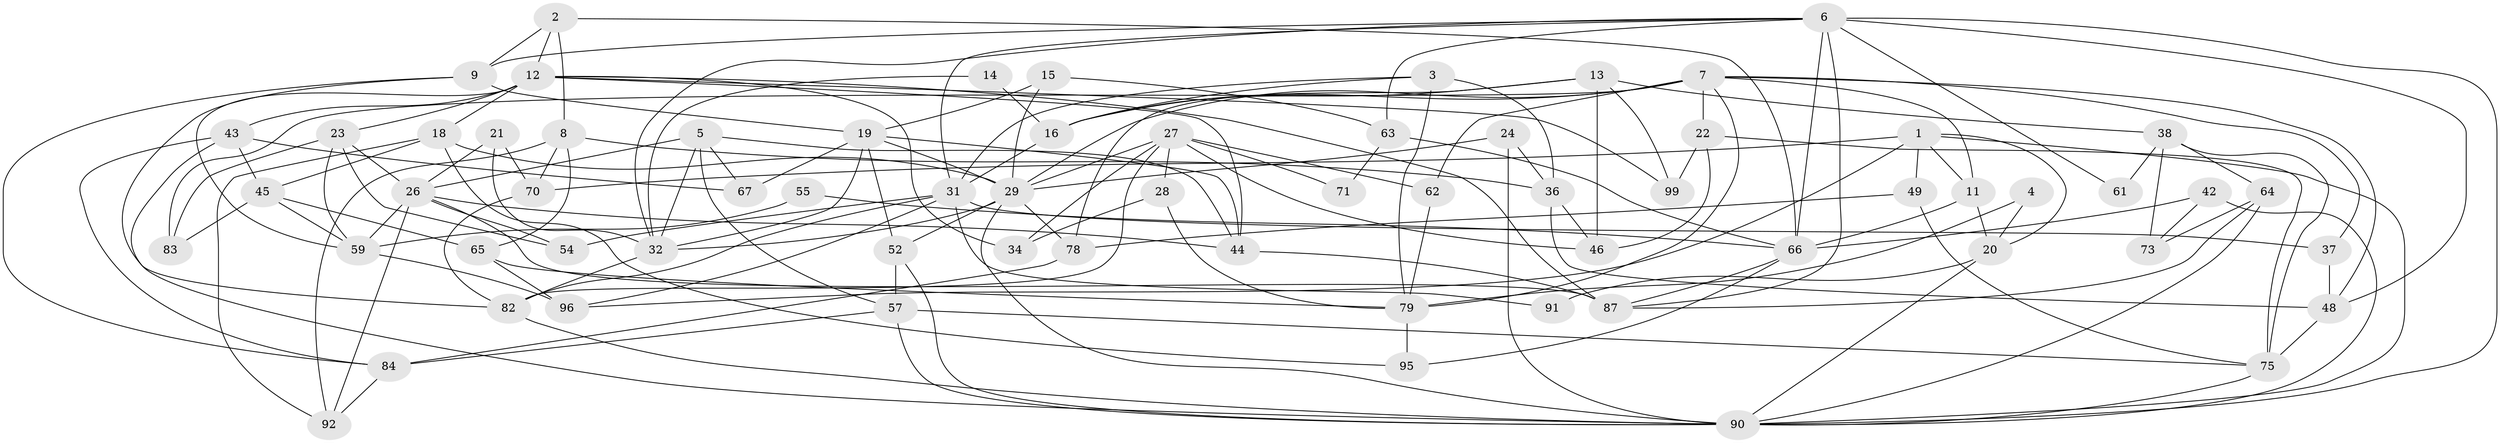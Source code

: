 // original degree distribution, {3: 0.32, 4: 0.29, 5: 0.14, 6: 0.09, 7: 0.04, 2: 0.1, 8: 0.02}
// Generated by graph-tools (version 1.1) at 2025/41/03/06/25 10:41:55]
// undirected, 67 vertices, 160 edges
graph export_dot {
graph [start="1"]
  node [color=gray90,style=filled];
  1 [super="+39"];
  2;
  3 [super="+53"];
  4;
  5 [super="+74"];
  6 [super="+10"];
  7 [super="+56"];
  8 [super="+25"];
  9 [super="+30"];
  11 [super="+72"];
  12 [super="+81"];
  13 [super="+17"];
  14;
  15;
  16 [super="+41"];
  18 [super="+77"];
  19 [super="+50"];
  20 [super="+33"];
  21;
  22;
  23 [super="+35"];
  24;
  26 [super="+88"];
  27 [super="+80"];
  28;
  29 [super="+97"];
  31 [super="+47"];
  32 [super="+40"];
  34;
  36 [super="+68"];
  37;
  38 [super="+60"];
  42;
  43 [super="+58"];
  44 [super="+86"];
  45;
  46;
  48 [super="+51"];
  49;
  52;
  54;
  55;
  57 [super="+76"];
  59 [super="+69"];
  61;
  62;
  63;
  64;
  65;
  66 [super="+93"];
  67;
  70;
  71;
  73;
  75 [super="+89"];
  78 [super="+85"];
  79 [super="+98"];
  82;
  83;
  84;
  87 [super="+94"];
  90 [super="+100"];
  91;
  92;
  95;
  96;
  99;
  1 -- 70;
  1 -- 20;
  1 -- 96;
  1 -- 49;
  1 -- 90;
  1 -- 11;
  2 -- 12;
  2 -- 8;
  2 -- 9;
  2 -- 66;
  3 -- 16;
  3 -- 79;
  3 -- 36;
  3 -- 31;
  4 -- 79 [weight=2];
  4 -- 20;
  5 -- 44;
  5 -- 67;
  5 -- 57;
  5 -- 26;
  5 -- 32;
  6 -- 63;
  6 -- 9;
  6 -- 61 [weight=2];
  6 -- 32;
  6 -- 48;
  6 -- 87;
  6 -- 90;
  6 -- 31;
  6 -- 66;
  7 -- 29;
  7 -- 62;
  7 -- 83;
  7 -- 79;
  7 -- 48;
  7 -- 16;
  7 -- 37;
  7 -- 22;
  7 -- 11;
  8 -- 70;
  8 -- 36;
  8 -- 92;
  8 -- 65;
  9 -- 84;
  9 -- 82;
  9 -- 19;
  11 -- 66;
  11 -- 20;
  12 -- 34;
  12 -- 87 [weight=2];
  12 -- 18;
  12 -- 44;
  12 -- 99;
  12 -- 23;
  12 -- 43;
  12 -- 59;
  13 -- 38;
  13 -- 16;
  13 -- 99;
  13 -- 46;
  13 -- 78;
  14 -- 16;
  14 -- 32;
  15 -- 63;
  15 -- 29;
  15 -- 19;
  16 -- 31;
  18 -- 45;
  18 -- 95;
  18 -- 29;
  18 -- 92;
  19 -- 29;
  19 -- 44;
  19 -- 32;
  19 -- 67;
  19 -- 52;
  20 -- 91;
  20 -- 90;
  21 -- 32;
  21 -- 70;
  21 -- 26;
  22 -- 46;
  22 -- 75;
  22 -- 99;
  23 -- 54;
  23 -- 26;
  23 -- 83;
  23 -- 59;
  24 -- 90;
  24 -- 36;
  24 -- 29;
  26 -- 87;
  26 -- 44;
  26 -- 54;
  26 -- 59;
  26 -- 92;
  27 -- 29;
  27 -- 46;
  27 -- 34;
  27 -- 82;
  27 -- 71;
  27 -- 28;
  27 -- 62;
  28 -- 34;
  28 -- 79 [weight=2];
  29 -- 32;
  29 -- 78;
  29 -- 52;
  29 -- 90;
  31 -- 82;
  31 -- 54;
  31 -- 91;
  31 -- 96;
  31 -- 37;
  32 -- 82;
  36 -- 46;
  36 -- 48;
  37 -- 48;
  38 -- 64;
  38 -- 73;
  38 -- 61;
  38 -- 75;
  42 -- 90;
  42 -- 66;
  42 -- 73;
  43 -- 84;
  43 -- 67;
  43 -- 90;
  43 -- 45;
  44 -- 87;
  45 -- 83;
  45 -- 65;
  45 -- 59;
  48 -- 75;
  49 -- 75;
  49 -- 78;
  52 -- 57;
  52 -- 90;
  55 -- 66 [weight=2];
  55 -- 59;
  57 -- 90;
  57 -- 84;
  57 -- 75;
  59 -- 96;
  62 -- 79;
  63 -- 66;
  63 -- 71;
  64 -- 73;
  64 -- 90;
  64 -- 87;
  65 -- 96;
  65 -- 79;
  66 -- 95;
  66 -- 87;
  70 -- 82;
  75 -- 90;
  78 -- 84;
  79 -- 95;
  82 -- 90;
  84 -- 92;
}

